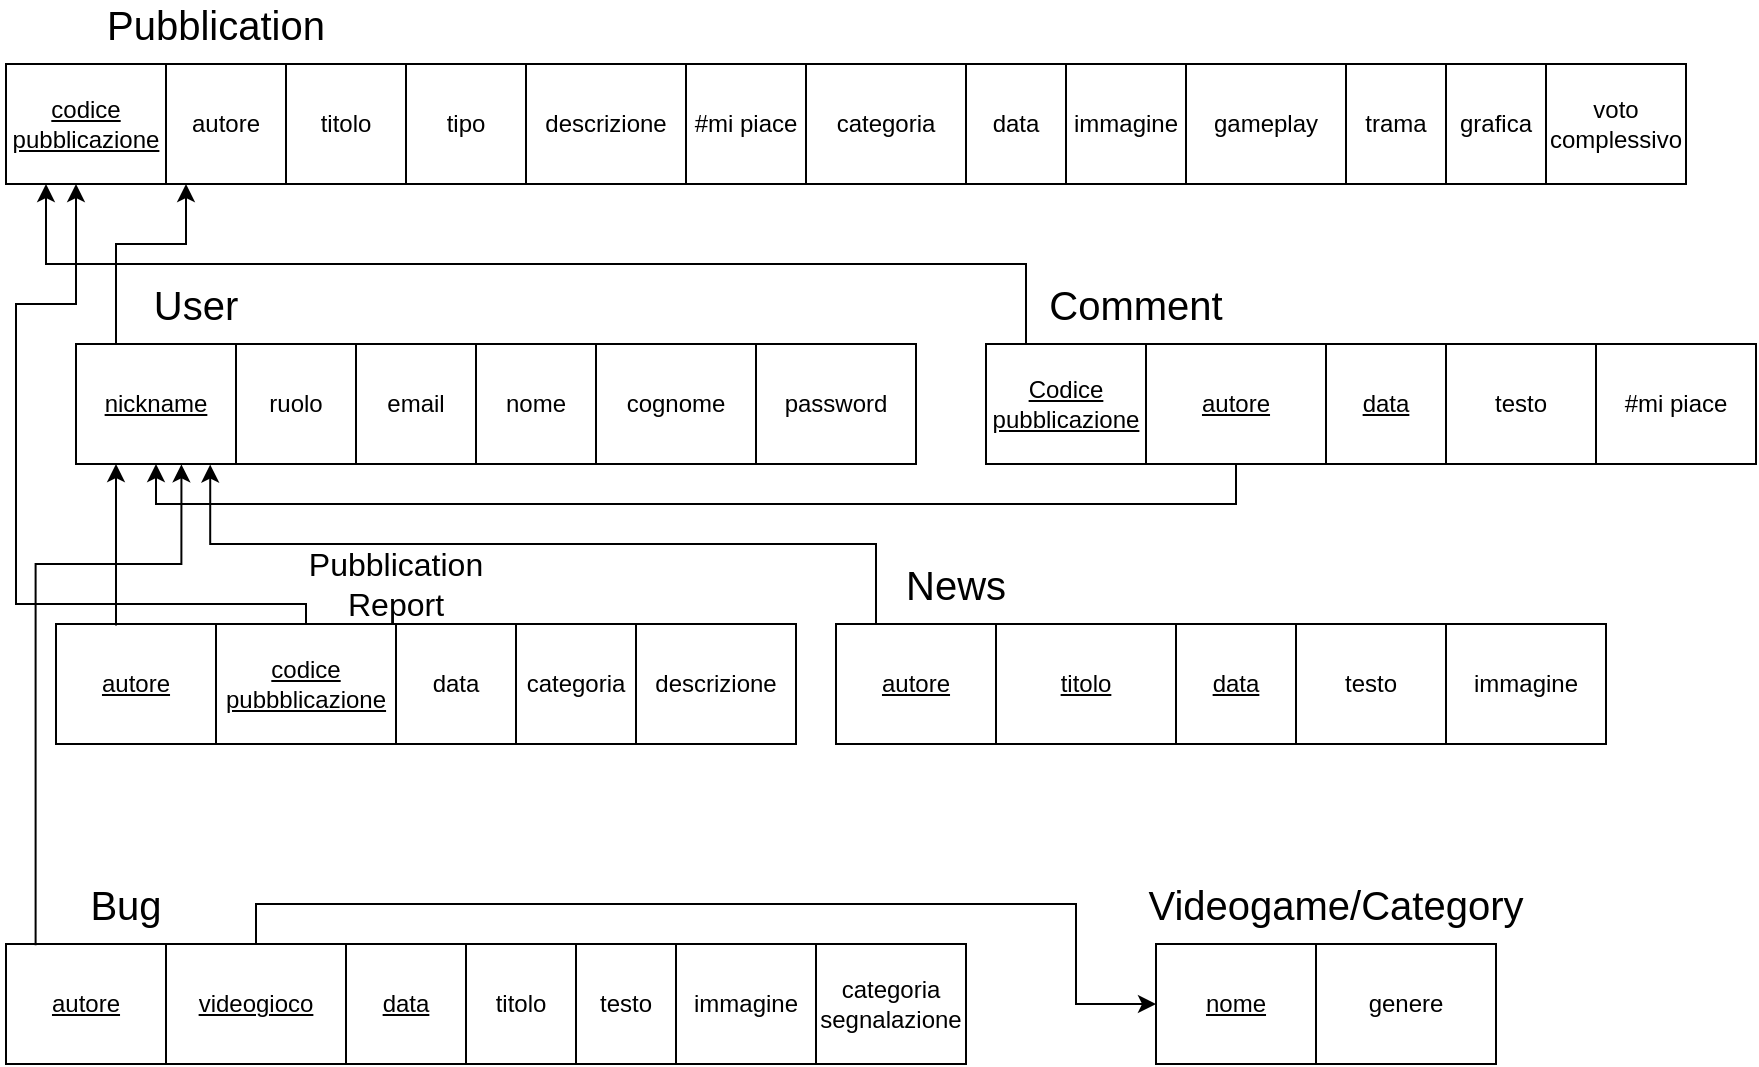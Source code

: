 <mxfile version="13.9.9" type="device"><diagram id="VnECFcb25aucaJ3Iqj28" name="Page-1"><mxGraphModel dx="749" dy="556" grid="1" gridSize="10" guides="1" tooltips="1" connect="1" arrows="1" fold="1" page="1" pageScale="1" pageWidth="827" pageHeight="1169" math="0" shadow="0"><root><mxCell id="0"/><mxCell id="1" parent="0"/><mxCell id="VcR9w_zmepxrz7OU2hhh-35" value="codice pubblicazione" style="rounded=0;whiteSpace=wrap;html=1;fillColor=none;fontStyle=4" parent="1" vertex="1"><mxGeometry x="5" y="280" width="80" height="60" as="geometry"/></mxCell><mxCell id="VcR9w_zmepxrz7OU2hhh-36" value="autore" style="rounded=0;whiteSpace=wrap;html=1;fillColor=none;" parent="1" vertex="1"><mxGeometry x="85" y="280" width="60" height="60" as="geometry"/></mxCell><mxCell id="VcR9w_zmepxrz7OU2hhh-37" value="titolo" style="rounded=0;whiteSpace=wrap;html=1;fillColor=none;" parent="1" vertex="1"><mxGeometry x="145" y="280" width="60" height="60" as="geometry"/></mxCell><mxCell id="VcR9w_zmepxrz7OU2hhh-38" value="tipo" style="rounded=0;whiteSpace=wrap;html=1;fillColor=none;" parent="1" vertex="1"><mxGeometry x="205" y="280" width="60" height="60" as="geometry"/></mxCell><mxCell id="VcR9w_zmepxrz7OU2hhh-39" value="descrizione" style="rounded=0;whiteSpace=wrap;html=1;fillColor=none;" parent="1" vertex="1"><mxGeometry x="265" y="280" width="80" height="60" as="geometry"/></mxCell><mxCell id="VcR9w_zmepxrz7OU2hhh-40" value="#mi piace" style="rounded=0;whiteSpace=wrap;html=1;fillColor=none;" parent="1" vertex="1"><mxGeometry x="345" y="280" width="60" height="60" as="geometry"/></mxCell><mxCell id="VcR9w_zmepxrz7OU2hhh-41" value="categoria" style="rounded=0;whiteSpace=wrap;html=1;fillColor=none;" parent="1" vertex="1"><mxGeometry x="405" y="280" width="80" height="60" as="geometry"/></mxCell><mxCell id="VcR9w_zmepxrz7OU2hhh-42" value="data" style="rounded=0;whiteSpace=wrap;html=1;fillColor=none;" parent="1" vertex="1"><mxGeometry x="485" y="280" width="50" height="60" as="geometry"/></mxCell><mxCell id="VcR9w_zmepxrz7OU2hhh-43" value="immagine" style="rounded=0;whiteSpace=wrap;html=1;fillColor=none;" parent="1" vertex="1"><mxGeometry x="535" y="280" width="60" height="60" as="geometry"/></mxCell><mxCell id="VcR9w_zmepxrz7OU2hhh-44" value="gameplay" style="rounded=0;whiteSpace=wrap;html=1;fillColor=none;" parent="1" vertex="1"><mxGeometry x="595" y="280" width="80" height="60" as="geometry"/></mxCell><mxCell id="VcR9w_zmepxrz7OU2hhh-45" value="trama" style="rounded=0;whiteSpace=wrap;html=1;fillColor=none;" parent="1" vertex="1"><mxGeometry x="675" y="280" width="50" height="60" as="geometry"/></mxCell><mxCell id="VcR9w_zmepxrz7OU2hhh-46" value="grafica" style="rounded=0;whiteSpace=wrap;html=1;fillColor=none;" parent="1" vertex="1"><mxGeometry x="725" y="280" width="50" height="60" as="geometry"/></mxCell><mxCell id="VcR9w_zmepxrz7OU2hhh-49" value="voto complessivo" style="rounded=0;whiteSpace=wrap;html=1;fillColor=none;" parent="1" vertex="1"><mxGeometry x="775" y="280" width="70" height="60" as="geometry"/></mxCell><mxCell id="VcR9w_zmepxrz7OU2hhh-99" style="edgeStyle=orthogonalEdgeStyle;rounded=0;orthogonalLoop=1;jettySize=auto;html=1;exitX=0.25;exitY=0;exitDx=0;exitDy=0;fontSize=20;" parent="1" source="VcR9w_zmepxrz7OU2hhh-51" edge="1"><mxGeometry relative="1" as="geometry"><mxPoint x="95" y="340" as="targetPoint"/><Array as="points"><mxPoint x="60" y="370"/><mxPoint x="95" y="370"/></Array></mxGeometry></mxCell><mxCell id="VcR9w_zmepxrz7OU2hhh-51" value="nickname" style="rounded=0;whiteSpace=wrap;html=1;fillColor=none;fontStyle=4" parent="1" vertex="1"><mxGeometry x="40" y="420" width="80" height="60" as="geometry"/></mxCell><mxCell id="VcR9w_zmepxrz7OU2hhh-52" value="ruolo" style="rounded=0;whiteSpace=wrap;html=1;fillColor=none;" parent="1" vertex="1"><mxGeometry x="120" y="420" width="60" height="60" as="geometry"/></mxCell><mxCell id="VcR9w_zmepxrz7OU2hhh-53" value="email" style="rounded=0;whiteSpace=wrap;html=1;fillColor=none;" parent="1" vertex="1"><mxGeometry x="180" y="420" width="60" height="60" as="geometry"/></mxCell><mxCell id="VcR9w_zmepxrz7OU2hhh-54" value="nome" style="rounded=0;whiteSpace=wrap;html=1;fillColor=none;" parent="1" vertex="1"><mxGeometry x="240" y="420" width="60" height="60" as="geometry"/></mxCell><mxCell id="VcR9w_zmepxrz7OU2hhh-55" value="cognome" style="rounded=0;whiteSpace=wrap;html=1;fillColor=none;" parent="1" vertex="1"><mxGeometry x="300" y="420" width="80" height="60" as="geometry"/></mxCell><mxCell id="VcR9w_zmepxrz7OU2hhh-56" value="password" style="rounded=0;whiteSpace=wrap;html=1;fillColor=none;" parent="1" vertex="1"><mxGeometry x="380" y="420" width="80" height="60" as="geometry"/></mxCell><mxCell id="VcR9w_zmepxrz7OU2hhh-57" value="Pubblication" style="text;html=1;strokeColor=none;fillColor=none;align=center;verticalAlign=middle;whiteSpace=wrap;rounded=0;fontSize=20;" parent="1" vertex="1"><mxGeometry x="90" y="250" width="40" height="20" as="geometry"/></mxCell><mxCell id="VcR9w_zmepxrz7OU2hhh-60" value="User" style="text;html=1;strokeColor=none;fillColor=none;align=center;verticalAlign=middle;whiteSpace=wrap;rounded=0;fontSize=20;" parent="1" vertex="1"><mxGeometry x="80" y="390" width="40" height="20" as="geometry"/></mxCell><mxCell id="VcR9w_zmepxrz7OU2hhh-103" style="edgeStyle=orthogonalEdgeStyle;rounded=0;orthogonalLoop=1;jettySize=auto;html=1;exitX=0.375;exitY=0.013;exitDx=0;exitDy=0;entryX=0.25;entryY=1;entryDx=0;entryDy=0;fontSize=20;exitPerimeter=0;" parent="1" source="VcR9w_zmepxrz7OU2hhh-61" target="VcR9w_zmepxrz7OU2hhh-51" edge="1"><mxGeometry relative="1" as="geometry"><Array as="points"/></mxGeometry></mxCell><mxCell id="VcR9w_zmepxrz7OU2hhh-61" value="autore" style="rounded=0;whiteSpace=wrap;html=1;fillColor=none;fontStyle=4" parent="1" vertex="1"><mxGeometry x="30" y="560" width="80" height="60" as="geometry"/></mxCell><mxCell id="VcR9w_zmepxrz7OU2hhh-104" style="edgeStyle=orthogonalEdgeStyle;rounded=0;orthogonalLoop=1;jettySize=auto;html=1;exitX=0.5;exitY=0;exitDx=0;exitDy=0;fontSize=20;" parent="1" source="VcR9w_zmepxrz7OU2hhh-62" edge="1"><mxGeometry relative="1" as="geometry"><mxPoint x="40" y="340" as="targetPoint"/><Array as="points"><mxPoint x="155" y="550"/><mxPoint x="10" y="550"/><mxPoint x="10" y="400"/><mxPoint x="40" y="400"/></Array></mxGeometry></mxCell><mxCell id="VcR9w_zmepxrz7OU2hhh-62" value="codice pubbblicazione" style="rounded=0;whiteSpace=wrap;html=1;fillColor=none;fontStyle=4" parent="1" vertex="1"><mxGeometry x="110" y="560" width="90" height="60" as="geometry"/></mxCell><mxCell id="VcR9w_zmepxrz7OU2hhh-63" value="data" style="rounded=0;whiteSpace=wrap;html=1;fillColor=none;" parent="1" vertex="1"><mxGeometry x="200" y="560" width="60" height="60" as="geometry"/></mxCell><mxCell id="VcR9w_zmepxrz7OU2hhh-64" value="categoria" style="rounded=0;whiteSpace=wrap;html=1;fillColor=none;" parent="1" vertex="1"><mxGeometry x="260" y="560" width="60" height="60" as="geometry"/></mxCell><mxCell id="VcR9w_zmepxrz7OU2hhh-65" value="descrizione" style="rounded=0;whiteSpace=wrap;html=1;fillColor=none;" parent="1" vertex="1"><mxGeometry x="320" y="560" width="80" height="60" as="geometry"/></mxCell><mxCell id="VcR9w_zmepxrz7OU2hhh-67" value="Pubblication Report" style="text;html=1;strokeColor=none;fillColor=none;align=center;verticalAlign=middle;whiteSpace=wrap;rounded=0;fontSize=16;" parent="1" vertex="1"><mxGeometry x="180" y="530" width="40" height="20" as="geometry"/></mxCell><mxCell id="VcR9w_zmepxrz7OU2hhh-109" style="edgeStyle=orthogonalEdgeStyle;rounded=0;orthogonalLoop=1;jettySize=auto;html=1;exitX=0.185;exitY=0.011;exitDx=0;exitDy=0;entryX=0.659;entryY=1.003;entryDx=0;entryDy=0;entryPerimeter=0;fontSize=20;exitPerimeter=0;" parent="1" source="VcR9w_zmepxrz7OU2hhh-68" target="VcR9w_zmepxrz7OU2hhh-51" edge="1"><mxGeometry relative="1" as="geometry"><Array as="points"><mxPoint x="20" y="530"/><mxPoint x="93" y="530"/></Array></mxGeometry></mxCell><mxCell id="VcR9w_zmepxrz7OU2hhh-68" value="autore" style="rounded=0;whiteSpace=wrap;html=1;fillColor=none;fontStyle=4" parent="1" vertex="1"><mxGeometry x="5" y="720" width="80" height="60" as="geometry"/></mxCell><mxCell id="VcR9w_zmepxrz7OU2hhh-110" style="edgeStyle=orthogonalEdgeStyle;rounded=0;orthogonalLoop=1;jettySize=auto;html=1;exitX=0.5;exitY=0;exitDx=0;exitDy=0;entryX=0;entryY=0.5;entryDx=0;entryDy=0;fontSize=20;" parent="1" source="VcR9w_zmepxrz7OU2hhh-69" target="VcR9w_zmepxrz7OU2hhh-87" edge="1"><mxGeometry relative="1" as="geometry"><Array as="points"><mxPoint x="130" y="700"/><mxPoint x="540" y="700"/><mxPoint x="540" y="750"/></Array></mxGeometry></mxCell><mxCell id="VcR9w_zmepxrz7OU2hhh-69" value="videogioco" style="rounded=0;whiteSpace=wrap;html=1;fillColor=none;fontStyle=4" parent="1" vertex="1"><mxGeometry x="85" y="720" width="90" height="60" as="geometry"/></mxCell><mxCell id="VcR9w_zmepxrz7OU2hhh-70" value="data" style="rounded=0;whiteSpace=wrap;html=1;fillColor=none;fontStyle=4" parent="1" vertex="1"><mxGeometry x="175" y="720" width="60" height="60" as="geometry"/></mxCell><mxCell id="VcR9w_zmepxrz7OU2hhh-71" value="categoria segnalazione" style="rounded=0;whiteSpace=wrap;html=1;fillColor=none;" parent="1" vertex="1"><mxGeometry x="410" y="720" width="75" height="60" as="geometry"/></mxCell><mxCell id="VcR9w_zmepxrz7OU2hhh-72" value="testo" style="rounded=0;whiteSpace=wrap;html=1;fillColor=none;" parent="1" vertex="1"><mxGeometry x="290" y="720" width="50" height="60" as="geometry"/></mxCell><mxCell id="VcR9w_zmepxrz7OU2hhh-73" value="Bug" style="text;html=1;strokeColor=none;fillColor=none;align=center;verticalAlign=middle;whiteSpace=wrap;rounded=0;fontSize=20;" parent="1" vertex="1"><mxGeometry x="45" y="690" width="40" height="20" as="geometry"/></mxCell><mxCell id="VcR9w_zmepxrz7OU2hhh-100" style="edgeStyle=orthogonalEdgeStyle;rounded=0;orthogonalLoop=1;jettySize=auto;html=1;exitX=0.25;exitY=0;exitDx=0;exitDy=0;fontSize=20;entryX=0.25;entryY=1;entryDx=0;entryDy=0;" parent="1" source="VcR9w_zmepxrz7OU2hhh-75" target="VcR9w_zmepxrz7OU2hhh-35" edge="1"><mxGeometry relative="1" as="geometry"><mxPoint x="20" y="350" as="targetPoint"/></mxGeometry></mxCell><mxCell id="VcR9w_zmepxrz7OU2hhh-75" value="Codice pubblicazione" style="rounded=0;whiteSpace=wrap;html=1;fillColor=none;fontStyle=4" parent="1" vertex="1"><mxGeometry x="495" y="420" width="80" height="60" as="geometry"/></mxCell><mxCell id="VcR9w_zmepxrz7OU2hhh-102" style="edgeStyle=orthogonalEdgeStyle;rounded=0;orthogonalLoop=1;jettySize=auto;html=1;exitX=0.5;exitY=1;exitDx=0;exitDy=0;entryX=0.5;entryY=1;entryDx=0;entryDy=0;fontSize=20;" parent="1" source="VcR9w_zmepxrz7OU2hhh-76" target="VcR9w_zmepxrz7OU2hhh-51" edge="1"><mxGeometry relative="1" as="geometry"/></mxCell><mxCell id="VcR9w_zmepxrz7OU2hhh-76" value="autore" style="rounded=0;whiteSpace=wrap;html=1;fillColor=none;fontStyle=4" parent="1" vertex="1"><mxGeometry x="575" y="420" width="90" height="60" as="geometry"/></mxCell><mxCell id="VcR9w_zmepxrz7OU2hhh-77" value="data" style="rounded=0;whiteSpace=wrap;html=1;fillColor=none;fontStyle=4" parent="1" vertex="1"><mxGeometry x="665" y="420" width="60" height="60" as="geometry"/></mxCell><mxCell id="VcR9w_zmepxrz7OU2hhh-78" value="testo" style="rounded=0;whiteSpace=wrap;html=1;fillColor=none;" parent="1" vertex="1"><mxGeometry x="725" y="420" width="75" height="60" as="geometry"/></mxCell><mxCell id="VcR9w_zmepxrz7OU2hhh-79" value="#mi piace" style="rounded=0;whiteSpace=wrap;html=1;fillColor=none;" parent="1" vertex="1"><mxGeometry x="800" y="420" width="80" height="60" as="geometry"/></mxCell><mxCell id="VcR9w_zmepxrz7OU2hhh-80" value="Comment" style="text;html=1;strokeColor=none;fillColor=none;align=center;verticalAlign=middle;whiteSpace=wrap;rounded=0;fontSize=20;" parent="1" vertex="1"><mxGeometry x="550" y="390" width="40" height="20" as="geometry"/></mxCell><mxCell id="VcR9w_zmepxrz7OU2hhh-108" style="edgeStyle=orthogonalEdgeStyle;rounded=0;orthogonalLoop=1;jettySize=auto;html=1;exitX=0.25;exitY=0;exitDx=0;exitDy=0;entryX=0.839;entryY=1.005;entryDx=0;entryDy=0;entryPerimeter=0;fontSize=20;" parent="1" source="VcR9w_zmepxrz7OU2hhh-81" target="VcR9w_zmepxrz7OU2hhh-51" edge="1"><mxGeometry relative="1" as="geometry"/></mxCell><mxCell id="VcR9w_zmepxrz7OU2hhh-81" value="autore" style="rounded=0;whiteSpace=wrap;html=1;fillColor=none;fontStyle=4" parent="1" vertex="1"><mxGeometry x="420" y="560" width="80" height="60" as="geometry"/></mxCell><mxCell id="VcR9w_zmepxrz7OU2hhh-82" value="titolo" style="rounded=0;whiteSpace=wrap;html=1;fillColor=none;fontStyle=4" parent="1" vertex="1"><mxGeometry x="500" y="560" width="90" height="60" as="geometry"/></mxCell><mxCell id="VcR9w_zmepxrz7OU2hhh-83" value="data" style="rounded=0;whiteSpace=wrap;html=1;fillColor=none;fontStyle=4" parent="1" vertex="1"><mxGeometry x="590" y="560" width="60" height="60" as="geometry"/></mxCell><mxCell id="VcR9w_zmepxrz7OU2hhh-84" value="testo" style="rounded=0;whiteSpace=wrap;html=1;fillColor=none;" parent="1" vertex="1"><mxGeometry x="650" y="560" width="75" height="60" as="geometry"/></mxCell><mxCell id="VcR9w_zmepxrz7OU2hhh-85" value="immagine" style="rounded=0;whiteSpace=wrap;html=1;fillColor=none;" parent="1" vertex="1"><mxGeometry x="725" y="560" width="80" height="60" as="geometry"/></mxCell><mxCell id="VcR9w_zmepxrz7OU2hhh-86" value="News" style="text;html=1;strokeColor=none;fillColor=none;align=center;verticalAlign=middle;whiteSpace=wrap;rounded=0;fontSize=20;" parent="1" vertex="1"><mxGeometry x="460" y="530" width="40" height="20" as="geometry"/></mxCell><mxCell id="VcR9w_zmepxrz7OU2hhh-87" value="nome" style="rounded=0;whiteSpace=wrap;html=1;fillColor=none;fontStyle=4" parent="1" vertex="1"><mxGeometry x="580" y="720" width="80" height="60" as="geometry"/></mxCell><mxCell id="VcR9w_zmepxrz7OU2hhh-88" value="genere" style="rounded=0;whiteSpace=wrap;html=1;fillColor=none;" parent="1" vertex="1"><mxGeometry x="660" y="720" width="90" height="60" as="geometry"/></mxCell><mxCell id="VcR9w_zmepxrz7OU2hhh-92" value="Videogame/Category" style="text;html=1;strokeColor=none;fillColor=none;align=center;verticalAlign=middle;whiteSpace=wrap;rounded=0;fontSize=20;" parent="1" vertex="1"><mxGeometry x="650" y="690" width="40" height="20" as="geometry"/></mxCell><mxCell id="tCk6soOt-xTtwbifOynr-2" value="titolo" style="rounded=0;whiteSpace=wrap;html=1;fillColor=none;" vertex="1" parent="1"><mxGeometry x="235" y="720" width="55" height="60" as="geometry"/></mxCell><mxCell id="tCk6soOt-xTtwbifOynr-3" value="immagine" style="rounded=0;whiteSpace=wrap;html=1;fillColor=none;" vertex="1" parent="1"><mxGeometry x="340" y="720" width="70" height="60" as="geometry"/></mxCell></root></mxGraphModel></diagram></mxfile>